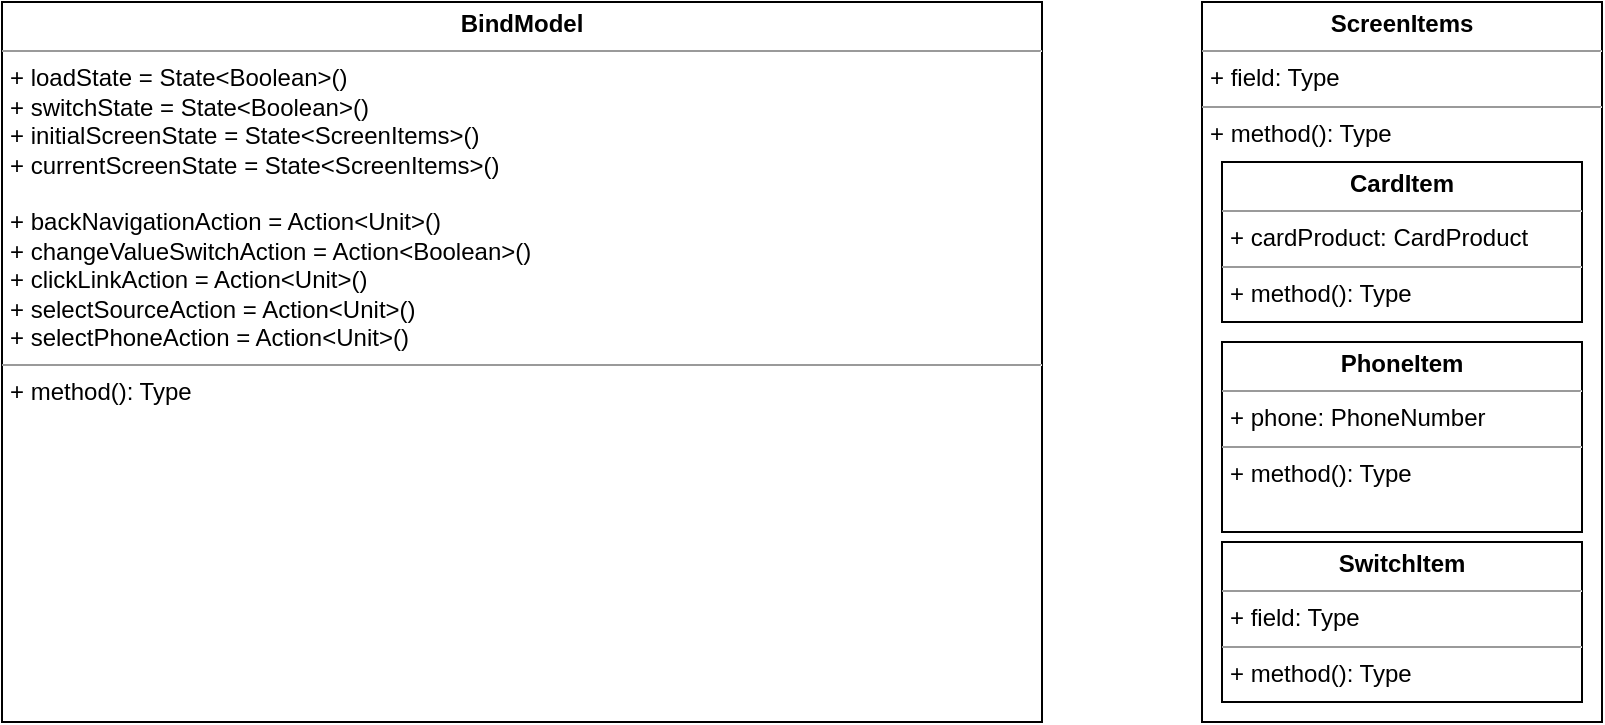 <mxfile version="16.5.3" type="github">
  <diagram id="FZS-LspY1kVB6EsSSzgE" name="Page-1">
    <mxGraphModel dx="981" dy="532" grid="1" gridSize="10" guides="1" tooltips="1" connect="1" arrows="1" fold="1" page="1" pageScale="1" pageWidth="850" pageHeight="1100" math="0" shadow="0">
      <root>
        <mxCell id="0" />
        <mxCell id="1" parent="0" />
        <mxCell id="EoWeRwG33imuI-vRMXuL-1" value="&lt;p style=&quot;margin: 0px ; margin-top: 4px ; text-align: center&quot;&gt;&lt;b&gt;BindModel&lt;/b&gt;&lt;/p&gt;&lt;hr size=&quot;1&quot;&gt;&lt;p style=&quot;margin: 0px ; margin-left: 4px&quot;&gt;+ loadState = State&amp;lt;Boolean&amp;gt;()&lt;/p&gt;&lt;p style=&quot;margin: 0px ; margin-left: 4px&quot;&gt;+ switchState = State&amp;lt;Boolean&amp;gt;()&lt;/p&gt;&lt;p style=&quot;margin: 0px ; margin-left: 4px&quot;&gt;+ initialScreenState = State&amp;lt;ScreenItems&amp;gt;()&lt;/p&gt;&lt;p style=&quot;margin: 0px ; margin-left: 4px&quot;&gt;+ currentScreenState = State&amp;lt;ScreenItems&amp;gt;()&lt;/p&gt;&lt;p style=&quot;margin: 0px ; margin-left: 4px&quot;&gt;&lt;br&gt;&lt;/p&gt;&lt;p style=&quot;margin: 0px ; margin-left: 4px&quot;&gt;+ backNavigationAction = Action&amp;lt;Unit&amp;gt;()&lt;br&gt;&lt;/p&gt;&lt;p style=&quot;margin: 0px ; margin-left: 4px&quot;&gt;+ changeValueSwitchAction = Action&amp;lt;Boolean&amp;gt;()&lt;/p&gt;&lt;p style=&quot;margin: 0px ; margin-left: 4px&quot;&gt;+ clickLinkAction = Action&amp;lt;Unit&amp;gt;()&lt;/p&gt;&lt;p style=&quot;margin: 0px ; margin-left: 4px&quot;&gt;+ selectSourceAction = Action&amp;lt;Unit&amp;gt;()&lt;/p&gt;&lt;p style=&quot;margin: 0px ; margin-left: 4px&quot;&gt;+ selectPhoneAction = Action&amp;lt;Unit&amp;gt;()&lt;br&gt;&lt;/p&gt;&lt;hr size=&quot;1&quot;&gt;&lt;p style=&quot;margin: 0px ; margin-left: 4px&quot;&gt;+ method(): Type&lt;/p&gt;" style="verticalAlign=top;align=left;overflow=fill;fontSize=12;fontFamily=Helvetica;html=1;" vertex="1" parent="1">
          <mxGeometry x="80" y="80" width="520" height="360" as="geometry" />
        </mxCell>
        <mxCell id="EoWeRwG33imuI-vRMXuL-2" value="&lt;p style=&quot;margin: 0px ; margin-top: 4px ; text-align: center&quot;&gt;&lt;b&gt;ScreenItems&lt;/b&gt;&lt;/p&gt;&lt;hr size=&quot;1&quot;&gt;&lt;p style=&quot;margin: 0px ; margin-left: 4px&quot;&gt;+ field: Type&lt;/p&gt;&lt;hr size=&quot;1&quot;&gt;&lt;p style=&quot;margin: 0px ; margin-left: 4px&quot;&gt;+ method(): Type&lt;/p&gt;" style="verticalAlign=top;align=left;overflow=fill;fontSize=12;fontFamily=Helvetica;html=1;" vertex="1" parent="1">
          <mxGeometry x="680" y="80" width="200" height="360" as="geometry" />
        </mxCell>
        <mxCell id="EoWeRwG33imuI-vRMXuL-3" value="&lt;p style=&quot;margin: 0px ; margin-top: 4px ; text-align: center&quot;&gt;&lt;b&gt;CardItem&lt;/b&gt;&lt;/p&gt;&lt;hr size=&quot;1&quot;&gt;&lt;p style=&quot;margin: 0px ; margin-left: 4px&quot;&gt;+ cardProduct: CardProduct&lt;/p&gt;&lt;hr size=&quot;1&quot;&gt;&lt;p style=&quot;margin: 0px ; margin-left: 4px&quot;&gt;+ method(): Type&lt;/p&gt;" style="verticalAlign=top;align=left;overflow=fill;fontSize=12;fontFamily=Helvetica;html=1;" vertex="1" parent="1">
          <mxGeometry x="690" y="160" width="180" height="80" as="geometry" />
        </mxCell>
        <mxCell id="EoWeRwG33imuI-vRMXuL-4" value="&lt;p style=&quot;margin: 0px ; margin-top: 4px ; text-align: center&quot;&gt;&lt;b&gt;PhoneItem&lt;/b&gt;&lt;/p&gt;&lt;hr size=&quot;1&quot;&gt;&lt;p style=&quot;margin: 0px ; margin-left: 4px&quot;&gt;+ phone: PhoneNumber&lt;/p&gt;&lt;hr size=&quot;1&quot;&gt;&lt;p style=&quot;margin: 0px ; margin-left: 4px&quot;&gt;+ method(): Type&lt;/p&gt;" style="verticalAlign=top;align=left;overflow=fill;fontSize=12;fontFamily=Helvetica;html=1;" vertex="1" parent="1">
          <mxGeometry x="690" y="250" width="180" height="95" as="geometry" />
        </mxCell>
        <mxCell id="EoWeRwG33imuI-vRMXuL-5" value="&lt;p style=&quot;margin: 0px ; margin-top: 4px ; text-align: center&quot;&gt;&lt;b&gt;SwitchItem&lt;/b&gt;&lt;/p&gt;&lt;hr size=&quot;1&quot;&gt;&lt;p style=&quot;margin: 0px ; margin-left: 4px&quot;&gt;+ field: Type&lt;/p&gt;&lt;hr size=&quot;1&quot;&gt;&lt;p style=&quot;margin: 0px ; margin-left: 4px&quot;&gt;+ method(): Type&lt;/p&gt;" style="verticalAlign=top;align=left;overflow=fill;fontSize=12;fontFamily=Helvetica;html=1;" vertex="1" parent="1">
          <mxGeometry x="690" y="350" width="180" height="80" as="geometry" />
        </mxCell>
      </root>
    </mxGraphModel>
  </diagram>
</mxfile>
